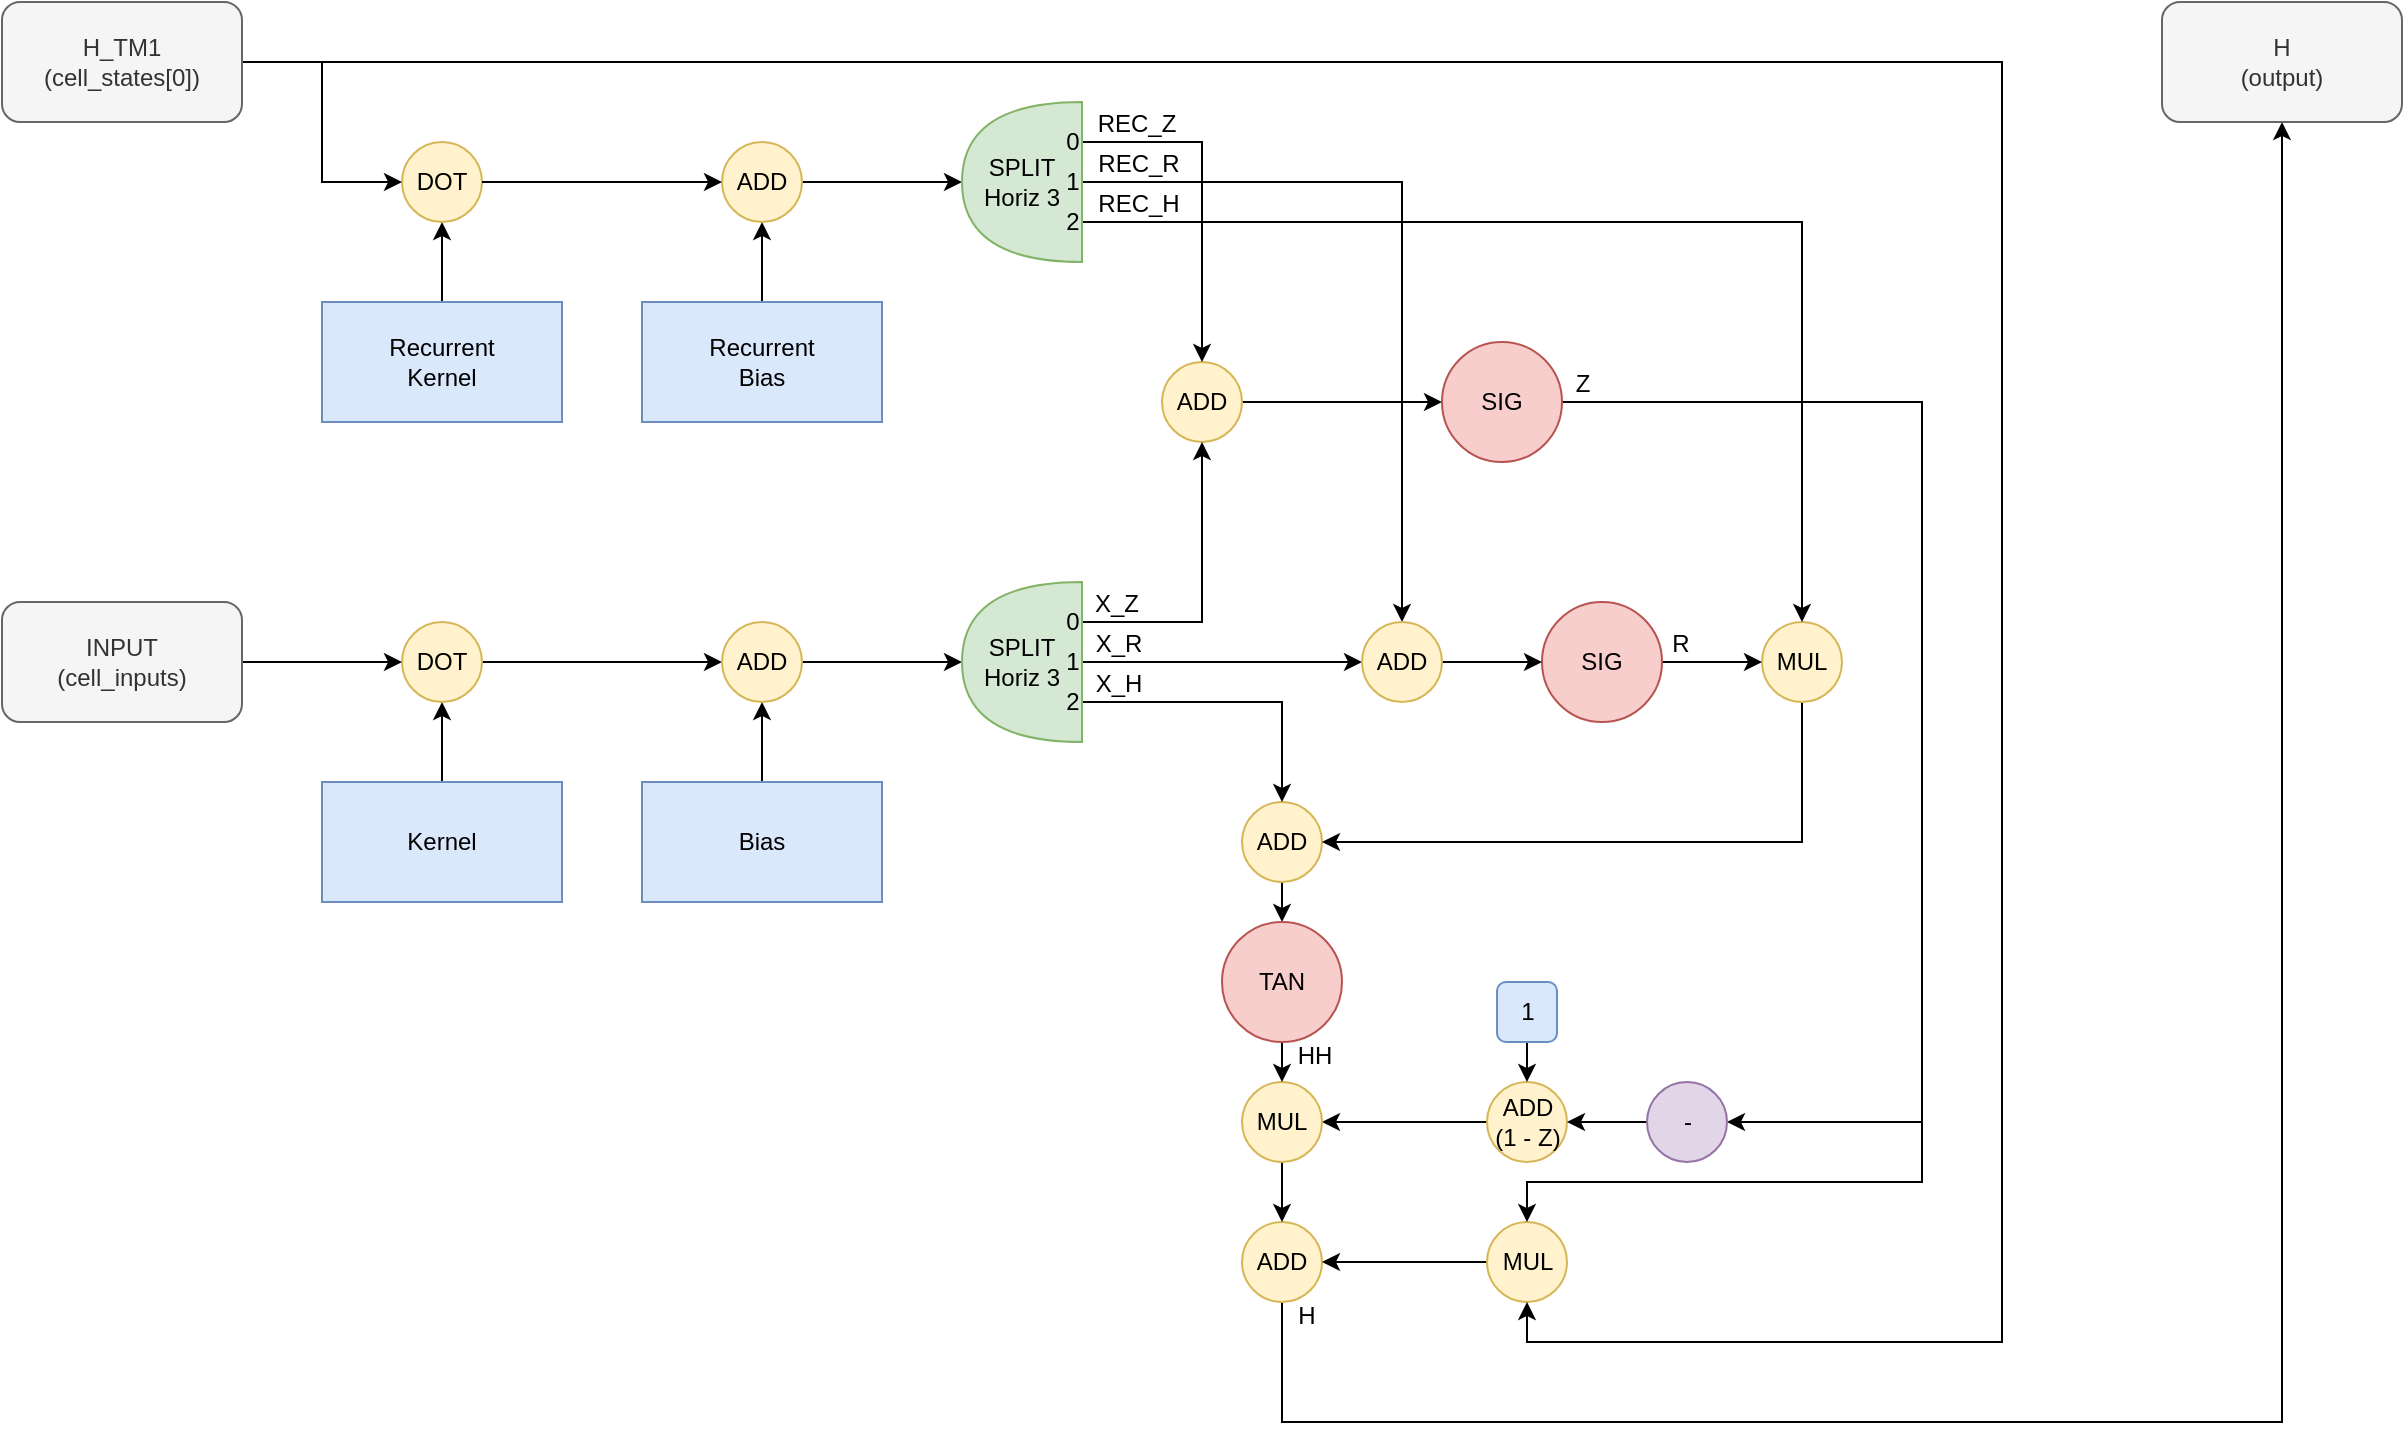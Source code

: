 <mxfile version="20.8.21" type="device"><diagram name="Page-1" id="1VWMIe4rgyEAhSwZu4Dp"><mxGraphModel dx="1434" dy="792" grid="1" gridSize="10" guides="1" tooltips="1" connect="1" arrows="1" fold="1" page="1" pageScale="1" pageWidth="850" pageHeight="1100" math="0" shadow="0"><root><mxCell id="0"/><mxCell id="1" parent="0"/><mxCell id="q3L-NCkKGhcxbYuwb6-e-39" style="edgeStyle=orthogonalEdgeStyle;rounded=0;orthogonalLoop=1;jettySize=auto;html=1;exitX=0.5;exitY=0;exitDx=0;exitDy=0;entryX=0.5;entryY=1;entryDx=0;entryDy=0;" edge="1" parent="1" source="q3L-NCkKGhcxbYuwb6-e-1" target="q3L-NCkKGhcxbYuwb6-e-6"><mxGeometry relative="1" as="geometry"/></mxCell><mxCell id="q3L-NCkKGhcxbYuwb6-e-1" value="&lt;div&gt;Kernel&lt;/div&gt;" style="rounded=0;whiteSpace=wrap;html=1;fillColor=#dae8fc;strokeColor=#6c8ebf;" vertex="1" parent="1"><mxGeometry x="280" y="400" width="120" height="60" as="geometry"/></mxCell><mxCell id="q3L-NCkKGhcxbYuwb6-e-31" style="edgeStyle=orthogonalEdgeStyle;rounded=0;orthogonalLoop=1;jettySize=auto;html=1;exitX=0.5;exitY=0;exitDx=0;exitDy=0;entryX=0.5;entryY=1;entryDx=0;entryDy=0;" edge="1" parent="1" source="q3L-NCkKGhcxbYuwb6-e-2" target="q3L-NCkKGhcxbYuwb6-e-5"><mxGeometry relative="1" as="geometry"/></mxCell><mxCell id="q3L-NCkKGhcxbYuwb6-e-2" value="Recurrent&lt;br&gt;Kernel" style="rounded=0;whiteSpace=wrap;html=1;fillColor=#dae8fc;strokeColor=#6c8ebf;" vertex="1" parent="1"><mxGeometry x="280" y="160" width="120" height="60" as="geometry"/></mxCell><mxCell id="q3L-NCkKGhcxbYuwb6-e-41" style="edgeStyle=orthogonalEdgeStyle;rounded=0;orthogonalLoop=1;jettySize=auto;html=1;exitX=0.5;exitY=0;exitDx=0;exitDy=0;entryX=0.5;entryY=1;entryDx=0;entryDy=0;" edge="1" parent="1" source="q3L-NCkKGhcxbYuwb6-e-3" target="q3L-NCkKGhcxbYuwb6-e-12"><mxGeometry relative="1" as="geometry"/></mxCell><mxCell id="q3L-NCkKGhcxbYuwb6-e-3" value="&lt;div&gt;Bias&lt;/div&gt;" style="rounded=0;whiteSpace=wrap;html=1;fillColor=#dae8fc;strokeColor=#6c8ebf;" vertex="1" parent="1"><mxGeometry x="440" y="400" width="120" height="60" as="geometry"/></mxCell><mxCell id="q3L-NCkKGhcxbYuwb6-e-32" style="edgeStyle=orthogonalEdgeStyle;rounded=0;orthogonalLoop=1;jettySize=auto;html=1;exitX=0.5;exitY=0;exitDx=0;exitDy=0;entryX=0.5;entryY=1;entryDx=0;entryDy=0;" edge="1" parent="1" source="q3L-NCkKGhcxbYuwb6-e-4" target="q3L-NCkKGhcxbYuwb6-e-13"><mxGeometry relative="1" as="geometry"/></mxCell><mxCell id="q3L-NCkKGhcxbYuwb6-e-4" value="Recurrent&lt;br&gt;Bias" style="rounded=0;whiteSpace=wrap;html=1;fillColor=#dae8fc;strokeColor=#6c8ebf;" vertex="1" parent="1"><mxGeometry x="440" y="160" width="120" height="60" as="geometry"/></mxCell><mxCell id="q3L-NCkKGhcxbYuwb6-e-5" value="DOT" style="ellipse;whiteSpace=wrap;html=1;aspect=fixed;fillColor=#fff2cc;strokeColor=#d6b656;" vertex="1" parent="1"><mxGeometry x="320" y="80" width="40" height="40" as="geometry"/></mxCell><mxCell id="q3L-NCkKGhcxbYuwb6-e-40" style="edgeStyle=orthogonalEdgeStyle;rounded=0;orthogonalLoop=1;jettySize=auto;html=1;exitX=1;exitY=0.5;exitDx=0;exitDy=0;entryX=0;entryY=0.5;entryDx=0;entryDy=0;" edge="1" parent="1" source="q3L-NCkKGhcxbYuwb6-e-6" target="q3L-NCkKGhcxbYuwb6-e-12"><mxGeometry relative="1" as="geometry"/></mxCell><mxCell id="q3L-NCkKGhcxbYuwb6-e-6" value="DOT" style="ellipse;whiteSpace=wrap;html=1;aspect=fixed;fillColor=#fff2cc;strokeColor=#d6b656;" vertex="1" parent="1"><mxGeometry x="320" y="320" width="40" height="40" as="geometry"/></mxCell><mxCell id="q3L-NCkKGhcxbYuwb6-e-104" style="edgeStyle=orthogonalEdgeStyle;rounded=0;orthogonalLoop=1;jettySize=auto;html=1;exitX=0.5;exitY=1;exitDx=0;exitDy=0;entryX=0.5;entryY=1;entryDx=0;entryDy=0;" edge="1" parent="1" source="q3L-NCkKGhcxbYuwb6-e-8" target="q3L-NCkKGhcxbYuwb6-e-25"><mxGeometry relative="1" as="geometry"><Array as="points"><mxPoint x="760" y="720"/><mxPoint x="1260" y="720"/></Array></mxGeometry></mxCell><mxCell id="q3L-NCkKGhcxbYuwb6-e-8" value="ADD" style="ellipse;whiteSpace=wrap;html=1;aspect=fixed;fillColor=#fff2cc;strokeColor=#d6b656;" vertex="1" parent="1"><mxGeometry x="740" y="620" width="40" height="40" as="geometry"/></mxCell><mxCell id="q3L-NCkKGhcxbYuwb6-e-100" style="edgeStyle=orthogonalEdgeStyle;rounded=0;orthogonalLoop=1;jettySize=auto;html=1;exitX=0;exitY=0.5;exitDx=0;exitDy=0;entryX=1;entryY=0.5;entryDx=0;entryDy=0;" edge="1" parent="1" source="q3L-NCkKGhcxbYuwb6-e-9" target="q3L-NCkKGhcxbYuwb6-e-15"><mxGeometry relative="1" as="geometry"/></mxCell><mxCell id="q3L-NCkKGhcxbYuwb6-e-9" value="ADD&lt;br&gt;(1 - Z)" style="ellipse;whiteSpace=wrap;html=1;aspect=fixed;fillColor=#fff2cc;strokeColor=#d6b656;" vertex="1" parent="1"><mxGeometry x="862.5" y="550" width="40" height="40" as="geometry"/></mxCell><mxCell id="q3L-NCkKGhcxbYuwb6-e-80" style="edgeStyle=orthogonalEdgeStyle;rounded=0;orthogonalLoop=1;jettySize=auto;html=1;exitX=0.5;exitY=1;exitDx=0;exitDy=0;entryX=0.5;entryY=0;entryDx=0;entryDy=0;" edge="1" parent="1" source="q3L-NCkKGhcxbYuwb6-e-10" target="q3L-NCkKGhcxbYuwb6-e-20"><mxGeometry relative="1" as="geometry"/></mxCell><mxCell id="q3L-NCkKGhcxbYuwb6-e-10" value="ADD" style="ellipse;whiteSpace=wrap;html=1;aspect=fixed;fillColor=#fff2cc;strokeColor=#d6b656;" vertex="1" parent="1"><mxGeometry x="740" y="410" width="40" height="40" as="geometry"/></mxCell><mxCell id="q3L-NCkKGhcxbYuwb6-e-70" style="edgeStyle=orthogonalEdgeStyle;rounded=0;orthogonalLoop=1;jettySize=auto;html=1;exitX=1;exitY=0.5;exitDx=0;exitDy=0;entryX=0;entryY=0.5;entryDx=0;entryDy=0;" edge="1" parent="1" source="q3L-NCkKGhcxbYuwb6-e-11" target="q3L-NCkKGhcxbYuwb6-e-19"><mxGeometry relative="1" as="geometry"/></mxCell><mxCell id="q3L-NCkKGhcxbYuwb6-e-11" value="ADD" style="ellipse;whiteSpace=wrap;html=1;aspect=fixed;fillColor=#fff2cc;strokeColor=#d6b656;" vertex="1" parent="1"><mxGeometry x="700" y="190" width="40" height="40" as="geometry"/></mxCell><mxCell id="q3L-NCkKGhcxbYuwb6-e-42" style="edgeStyle=orthogonalEdgeStyle;rounded=0;orthogonalLoop=1;jettySize=auto;html=1;exitX=1;exitY=0.5;exitDx=0;exitDy=0;entryX=1;entryY=0.5;entryDx=0;entryDy=0;entryPerimeter=0;" edge="1" parent="1" source="q3L-NCkKGhcxbYuwb6-e-12" target="q3L-NCkKGhcxbYuwb6-e-37"><mxGeometry relative="1" as="geometry"/></mxCell><mxCell id="q3L-NCkKGhcxbYuwb6-e-12" value="ADD" style="ellipse;whiteSpace=wrap;html=1;aspect=fixed;fillColor=#fff2cc;strokeColor=#d6b656;" vertex="1" parent="1"><mxGeometry x="480" y="320" width="40" height="40" as="geometry"/></mxCell><mxCell id="q3L-NCkKGhcxbYuwb6-e-120" style="edgeStyle=orthogonalEdgeStyle;rounded=0;orthogonalLoop=1;jettySize=auto;html=1;exitX=1;exitY=0.5;exitDx=0;exitDy=0;entryX=1;entryY=0.5;entryDx=0;entryDy=0;entryPerimeter=0;" edge="1" parent="1" source="q3L-NCkKGhcxbYuwb6-e-13" target="q3L-NCkKGhcxbYuwb6-e-27"><mxGeometry relative="1" as="geometry"/></mxCell><mxCell id="q3L-NCkKGhcxbYuwb6-e-13" value="ADD" style="ellipse;whiteSpace=wrap;html=1;aspect=fixed;fillColor=#fff2cc;strokeColor=#d6b656;" vertex="1" parent="1"><mxGeometry x="480" y="80" width="40" height="40" as="geometry"/></mxCell><mxCell id="q3L-NCkKGhcxbYuwb6-e-102" style="edgeStyle=orthogonalEdgeStyle;rounded=0;orthogonalLoop=1;jettySize=auto;html=1;exitX=0;exitY=0.5;exitDx=0;exitDy=0;entryX=1;entryY=0.5;entryDx=0;entryDy=0;" edge="1" parent="1" source="q3L-NCkKGhcxbYuwb6-e-14" target="q3L-NCkKGhcxbYuwb6-e-8"><mxGeometry relative="1" as="geometry"/></mxCell><mxCell id="q3L-NCkKGhcxbYuwb6-e-14" value="MUL" style="ellipse;whiteSpace=wrap;html=1;aspect=fixed;fillColor=#fff2cc;strokeColor=#d6b656;" vertex="1" parent="1"><mxGeometry x="862.5" y="620" width="40" height="40" as="geometry"/></mxCell><mxCell id="q3L-NCkKGhcxbYuwb6-e-101" style="edgeStyle=orthogonalEdgeStyle;rounded=0;orthogonalLoop=1;jettySize=auto;html=1;exitX=0.5;exitY=1;exitDx=0;exitDy=0;entryX=0.5;entryY=0;entryDx=0;entryDy=0;" edge="1" parent="1" source="q3L-NCkKGhcxbYuwb6-e-15" target="q3L-NCkKGhcxbYuwb6-e-8"><mxGeometry relative="1" as="geometry"/></mxCell><mxCell id="q3L-NCkKGhcxbYuwb6-e-15" value="MUL" style="ellipse;whiteSpace=wrap;html=1;aspect=fixed;fillColor=#fff2cc;strokeColor=#d6b656;" vertex="1" parent="1"><mxGeometry x="740" y="550" width="40" height="40" as="geometry"/></mxCell><mxCell id="q3L-NCkKGhcxbYuwb6-e-87" style="edgeStyle=orthogonalEdgeStyle;rounded=0;orthogonalLoop=1;jettySize=auto;html=1;exitX=0.5;exitY=1;exitDx=0;exitDy=0;entryX=1;entryY=0.5;entryDx=0;entryDy=0;" edge="1" parent="1" source="q3L-NCkKGhcxbYuwb6-e-16" target="q3L-NCkKGhcxbYuwb6-e-10"><mxGeometry relative="1" as="geometry"/></mxCell><mxCell id="q3L-NCkKGhcxbYuwb6-e-16" value="MUL" style="ellipse;whiteSpace=wrap;html=1;aspect=fixed;fillColor=#fff2cc;strokeColor=#d6b656;" vertex="1" parent="1"><mxGeometry x="1000" y="320" width="40" height="40" as="geometry"/></mxCell><mxCell id="q3L-NCkKGhcxbYuwb6-e-77" style="edgeStyle=orthogonalEdgeStyle;rounded=0;orthogonalLoop=1;jettySize=auto;html=1;exitX=1;exitY=0.5;exitDx=0;exitDy=0;entryX=0;entryY=0.5;entryDx=0;entryDy=0;" edge="1" parent="1" source="q3L-NCkKGhcxbYuwb6-e-17" target="q3L-NCkKGhcxbYuwb6-e-16"><mxGeometry relative="1" as="geometry"/></mxCell><mxCell id="q3L-NCkKGhcxbYuwb6-e-17" value="SIG" style="ellipse;whiteSpace=wrap;html=1;aspect=fixed;fillColor=#f8cecc;strokeColor=#b85450;" vertex="1" parent="1"><mxGeometry x="890" y="310" width="60" height="60" as="geometry"/></mxCell><mxCell id="q3L-NCkKGhcxbYuwb6-e-93" style="edgeStyle=orthogonalEdgeStyle;rounded=0;orthogonalLoop=1;jettySize=auto;html=1;exitX=1;exitY=0.5;exitDx=0;exitDy=0;entryX=0.5;entryY=0;entryDx=0;entryDy=0;" edge="1" parent="1" source="q3L-NCkKGhcxbYuwb6-e-19" target="q3L-NCkKGhcxbYuwb6-e-14"><mxGeometry relative="1" as="geometry"><mxPoint x="1200" y="580" as="targetPoint"/><Array as="points"><mxPoint x="1080" y="210"/><mxPoint x="1080" y="600"/><mxPoint x="883" y="600"/></Array></mxGeometry></mxCell><mxCell id="q3L-NCkKGhcxbYuwb6-e-111" style="edgeStyle=orthogonalEdgeStyle;rounded=0;orthogonalLoop=1;jettySize=auto;html=1;exitX=1;exitY=0.5;exitDx=0;exitDy=0;entryX=1;entryY=0.5;entryDx=0;entryDy=0;" edge="1" parent="1" source="q3L-NCkKGhcxbYuwb6-e-19" target="q3L-NCkKGhcxbYuwb6-e-112"><mxGeometry relative="1" as="geometry"><mxPoint x="1092.5" y="593.75" as="targetPoint"/><Array as="points"><mxPoint x="1080" y="210"/><mxPoint x="1080" y="570"/></Array></mxGeometry></mxCell><mxCell id="q3L-NCkKGhcxbYuwb6-e-19" value="SIG" style="ellipse;whiteSpace=wrap;html=1;aspect=fixed;fillColor=#f8cecc;strokeColor=#b85450;" vertex="1" parent="1"><mxGeometry x="840" y="180" width="60" height="60" as="geometry"/></mxCell><mxCell id="q3L-NCkKGhcxbYuwb6-e-99" style="edgeStyle=orthogonalEdgeStyle;rounded=0;orthogonalLoop=1;jettySize=auto;html=1;exitX=0.5;exitY=1;exitDx=0;exitDy=0;entryX=0.5;entryY=0;entryDx=0;entryDy=0;" edge="1" parent="1" source="q3L-NCkKGhcxbYuwb6-e-20" target="q3L-NCkKGhcxbYuwb6-e-15"><mxGeometry relative="1" as="geometry"/></mxCell><mxCell id="q3L-NCkKGhcxbYuwb6-e-20" value="TAN" style="ellipse;whiteSpace=wrap;html=1;aspect=fixed;fillColor=#f8cecc;strokeColor=#b85450;" vertex="1" parent="1"><mxGeometry x="730" y="470" width="60" height="60" as="geometry"/></mxCell><mxCell id="q3L-NCkKGhcxbYuwb6-e-96" style="edgeStyle=orthogonalEdgeStyle;rounded=0;orthogonalLoop=1;jettySize=auto;html=1;exitX=0;exitY=0.5;exitDx=0;exitDy=0;entryX=1;entryY=0.5;entryDx=0;entryDy=0;" edge="1" parent="1" source="q3L-NCkKGhcxbYuwb6-e-112" target="q3L-NCkKGhcxbYuwb6-e-9"><mxGeometry relative="1" as="geometry"><mxPoint x="942.5" y="593.75" as="sourcePoint"/></mxGeometry></mxCell><mxCell id="q3L-NCkKGhcxbYuwb6-e-95" style="edgeStyle=orthogonalEdgeStyle;rounded=0;orthogonalLoop=1;jettySize=auto;html=1;exitX=0.5;exitY=1;exitDx=0;exitDy=0;entryX=0.5;entryY=0;entryDx=0;entryDy=0;" edge="1" parent="1" source="q3L-NCkKGhcxbYuwb6-e-22" target="q3L-NCkKGhcxbYuwb6-e-9"><mxGeometry relative="1" as="geometry"/></mxCell><mxCell id="q3L-NCkKGhcxbYuwb6-e-22" value="1" style="rounded=1;whiteSpace=wrap;html=1;fillColor=#dae8fc;strokeColor=#6c8ebf;" vertex="1" parent="1"><mxGeometry x="867.5" y="500" width="30" height="30" as="geometry"/></mxCell><mxCell id="q3L-NCkKGhcxbYuwb6-e-88" style="edgeStyle=orthogonalEdgeStyle;rounded=0;orthogonalLoop=1;jettySize=auto;html=1;exitX=1;exitY=0.5;exitDx=0;exitDy=0;entryX=0;entryY=0.5;entryDx=0;entryDy=0;" edge="1" parent="1" source="q3L-NCkKGhcxbYuwb6-e-23" target="q3L-NCkKGhcxbYuwb6-e-5"><mxGeometry relative="1" as="geometry"/></mxCell><mxCell id="q3L-NCkKGhcxbYuwb6-e-103" style="edgeStyle=orthogonalEdgeStyle;rounded=0;orthogonalLoop=1;jettySize=auto;html=1;exitX=1;exitY=0.5;exitDx=0;exitDy=0;entryX=0.5;entryY=1;entryDx=0;entryDy=0;" edge="1" parent="1" source="q3L-NCkKGhcxbYuwb6-e-23" target="q3L-NCkKGhcxbYuwb6-e-14"><mxGeometry relative="1" as="geometry"><Array as="points"><mxPoint x="1120" y="40"/><mxPoint x="1120" y="680"/><mxPoint x="883" y="680"/></Array></mxGeometry></mxCell><mxCell id="q3L-NCkKGhcxbYuwb6-e-23" value="H_TM1&lt;br&gt;(cell_states[0])" style="rounded=1;whiteSpace=wrap;html=1;fillColor=#f5f5f5;strokeColor=#666666;fontColor=#333333;" vertex="1" parent="1"><mxGeometry x="120" y="10" width="120" height="60" as="geometry"/></mxCell><mxCell id="q3L-NCkKGhcxbYuwb6-e-38" style="edgeStyle=orthogonalEdgeStyle;rounded=0;orthogonalLoop=1;jettySize=auto;html=1;exitX=1;exitY=0.5;exitDx=0;exitDy=0;entryX=0;entryY=0.5;entryDx=0;entryDy=0;" edge="1" parent="1" source="q3L-NCkKGhcxbYuwb6-e-24" target="q3L-NCkKGhcxbYuwb6-e-6"><mxGeometry relative="1" as="geometry"/></mxCell><mxCell id="q3L-NCkKGhcxbYuwb6-e-24" value="INPUT&lt;br&gt;(cell_inputs)" style="rounded=1;whiteSpace=wrap;html=1;fillColor=#f5f5f5;strokeColor=#666666;fontColor=#333333;" vertex="1" parent="1"><mxGeometry x="120" y="310" width="120" height="60" as="geometry"/></mxCell><mxCell id="q3L-NCkKGhcxbYuwb6-e-25" value="H&lt;br&gt;(output)" style="rounded=1;whiteSpace=wrap;html=1;fillColor=#f5f5f5;strokeColor=#666666;fontColor=#333333;" vertex="1" parent="1"><mxGeometry x="1200" y="10" width="120" height="60" as="geometry"/></mxCell><mxCell id="q3L-NCkKGhcxbYuwb6-e-83" style="edgeStyle=orthogonalEdgeStyle;rounded=0;orthogonalLoop=1;jettySize=auto;html=1;exitX=0;exitY=0.75;exitDx=0;exitDy=0;exitPerimeter=0;entryX=0.5;entryY=0;entryDx=0;entryDy=0;" edge="1" parent="1" source="q3L-NCkKGhcxbYuwb6-e-27" target="q3L-NCkKGhcxbYuwb6-e-11"><mxGeometry relative="1" as="geometry"/></mxCell><mxCell id="q3L-NCkKGhcxbYuwb6-e-84" style="edgeStyle=orthogonalEdgeStyle;rounded=0;orthogonalLoop=1;jettySize=auto;html=1;exitX=0;exitY=0.25;exitDx=0;exitDy=0;exitPerimeter=0;entryX=0.5;entryY=0;entryDx=0;entryDy=0;" edge="1" parent="1" source="q3L-NCkKGhcxbYuwb6-e-27" target="q3L-NCkKGhcxbYuwb6-e-16"><mxGeometry relative="1" as="geometry"/></mxCell><mxCell id="q3L-NCkKGhcxbYuwb6-e-89" style="edgeStyle=orthogonalEdgeStyle;rounded=0;orthogonalLoop=1;jettySize=auto;html=1;exitX=0;exitY=0.5;exitDx=0;exitDy=0;exitPerimeter=0;entryX=0.5;entryY=0;entryDx=0;entryDy=0;" edge="1" parent="1" source="q3L-NCkKGhcxbYuwb6-e-27" target="q3L-NCkKGhcxbYuwb6-e-64"><mxGeometry relative="1" as="geometry"/></mxCell><mxCell id="q3L-NCkKGhcxbYuwb6-e-27" value="SPLIT&lt;br&gt;Horiz 3" style="shape=or;whiteSpace=wrap;html=1;portConstraintRotation=0;direction=west;fillColor=#d5e8d4;strokeColor=#82b366;" vertex="1" parent="1"><mxGeometry x="600" y="60" width="60" height="80" as="geometry"/></mxCell><mxCell id="q3L-NCkKGhcxbYuwb6-e-30" value="" style="endArrow=classic;html=1;rounded=0;exitX=1;exitY=0.5;exitDx=0;exitDy=0;entryX=0;entryY=0.5;entryDx=0;entryDy=0;" edge="1" parent="1" source="q3L-NCkKGhcxbYuwb6-e-5" target="q3L-NCkKGhcxbYuwb6-e-13"><mxGeometry width="50" height="50" relative="1" as="geometry"><mxPoint x="610" y="190" as="sourcePoint"/><mxPoint x="440" y="150" as="targetPoint"/></mxGeometry></mxCell><mxCell id="q3L-NCkKGhcxbYuwb6-e-65" style="edgeStyle=orthogonalEdgeStyle;rounded=0;orthogonalLoop=1;jettySize=auto;html=1;exitX=0;exitY=0.5;exitDx=0;exitDy=0;exitPerimeter=0;entryX=0;entryY=0.5;entryDx=0;entryDy=0;" edge="1" parent="1" source="q3L-NCkKGhcxbYuwb6-e-37" target="q3L-NCkKGhcxbYuwb6-e-64"><mxGeometry relative="1" as="geometry"/></mxCell><mxCell id="q3L-NCkKGhcxbYuwb6-e-85" style="edgeStyle=orthogonalEdgeStyle;rounded=0;orthogonalLoop=1;jettySize=auto;html=1;exitX=0;exitY=0.25;exitDx=0;exitDy=0;exitPerimeter=0;entryX=0.5;entryY=0;entryDx=0;entryDy=0;" edge="1" parent="1" source="q3L-NCkKGhcxbYuwb6-e-37" target="q3L-NCkKGhcxbYuwb6-e-10"><mxGeometry relative="1" as="geometry"/></mxCell><mxCell id="q3L-NCkKGhcxbYuwb6-e-86" style="edgeStyle=orthogonalEdgeStyle;rounded=0;orthogonalLoop=1;jettySize=auto;html=1;exitX=0;exitY=0.75;exitDx=0;exitDy=0;exitPerimeter=0;entryX=0.5;entryY=1;entryDx=0;entryDy=0;" edge="1" parent="1" source="q3L-NCkKGhcxbYuwb6-e-37" target="q3L-NCkKGhcxbYuwb6-e-11"><mxGeometry relative="1" as="geometry"/></mxCell><mxCell id="q3L-NCkKGhcxbYuwb6-e-37" value="SPLIT&lt;br&gt;Horiz 3" style="shape=or;whiteSpace=wrap;html=1;portConstraintRotation=0;direction=west;fillColor=#d5e8d4;strokeColor=#82b366;" vertex="1" parent="1"><mxGeometry x="600" y="300" width="60" height="80" as="geometry"/></mxCell><mxCell id="q3L-NCkKGhcxbYuwb6-e-52" value="X_H" style="text;html=1;align=center;verticalAlign=middle;resizable=0;points=[];autosize=1;strokeColor=none;fillColor=none;" vertex="1" parent="1"><mxGeometry x="653" y="336" width="50" height="30" as="geometry"/></mxCell><mxCell id="q3L-NCkKGhcxbYuwb6-e-53" value="2" style="text;html=1;align=center;verticalAlign=middle;resizable=0;points=[];autosize=1;strokeColor=none;fillColor=none;" vertex="1" parent="1"><mxGeometry x="640" y="345" width="30" height="30" as="geometry"/></mxCell><mxCell id="q3L-NCkKGhcxbYuwb6-e-56" value="0" style="text;html=1;align=center;verticalAlign=middle;resizable=0;points=[];autosize=1;strokeColor=none;fillColor=none;" vertex="1" parent="1"><mxGeometry x="640" y="305" width="30" height="30" as="geometry"/></mxCell><mxCell id="q3L-NCkKGhcxbYuwb6-e-57" value="2" style="text;html=1;align=center;verticalAlign=middle;resizable=0;points=[];autosize=1;strokeColor=none;fillColor=none;" vertex="1" parent="1"><mxGeometry x="640" y="105" width="30" height="30" as="geometry"/></mxCell><mxCell id="q3L-NCkKGhcxbYuwb6-e-58" value="1" style="text;html=1;align=center;verticalAlign=middle;resizable=0;points=[];autosize=1;strokeColor=none;fillColor=none;" vertex="1" parent="1"><mxGeometry x="640" y="85" width="30" height="30" as="geometry"/></mxCell><mxCell id="q3L-NCkKGhcxbYuwb6-e-59" value="0" style="text;html=1;align=center;verticalAlign=middle;resizable=0;points=[];autosize=1;strokeColor=none;fillColor=none;" vertex="1" parent="1"><mxGeometry x="640" y="65" width="30" height="30" as="geometry"/></mxCell><mxCell id="q3L-NCkKGhcxbYuwb6-e-71" style="edgeStyle=orthogonalEdgeStyle;rounded=0;orthogonalLoop=1;jettySize=auto;html=1;exitX=1;exitY=0.5;exitDx=0;exitDy=0;entryX=0;entryY=0.5;entryDx=0;entryDy=0;" edge="1" parent="1" source="q3L-NCkKGhcxbYuwb6-e-64" target="q3L-NCkKGhcxbYuwb6-e-17"><mxGeometry relative="1" as="geometry"/></mxCell><mxCell id="q3L-NCkKGhcxbYuwb6-e-64" value="ADD" style="ellipse;whiteSpace=wrap;html=1;aspect=fixed;fillColor=#fff2cc;strokeColor=#d6b656;" vertex="1" parent="1"><mxGeometry x="800" y="320" width="40" height="40" as="geometry"/></mxCell><mxCell id="q3L-NCkKGhcxbYuwb6-e-69" value="REC_H" style="text;html=1;align=center;verticalAlign=middle;resizable=0;points=[];autosize=1;strokeColor=none;fillColor=none;" vertex="1" parent="1"><mxGeometry x="653" y="96" width="70" height="30" as="geometry"/></mxCell><mxCell id="q3L-NCkKGhcxbYuwb6-e-91" value="REC_R" style="text;html=1;align=center;verticalAlign=middle;resizable=0;points=[];autosize=1;strokeColor=none;fillColor=none;" vertex="1" parent="1"><mxGeometry x="653" y="76" width="70" height="30" as="geometry"/></mxCell><mxCell id="q3L-NCkKGhcxbYuwb6-e-92" value="REC_Z" style="text;html=1;align=center;verticalAlign=middle;resizable=0;points=[];autosize=1;strokeColor=none;fillColor=none;" vertex="1" parent="1"><mxGeometry x="657" y="56" width="60" height="30" as="geometry"/></mxCell><mxCell id="q3L-NCkKGhcxbYuwb6-e-105" value="X_R" style="text;html=1;align=center;verticalAlign=middle;resizable=0;points=[];autosize=1;strokeColor=none;fillColor=none;" vertex="1" parent="1"><mxGeometry x="653" y="316" width="50" height="30" as="geometry"/></mxCell><mxCell id="q3L-NCkKGhcxbYuwb6-e-106" value="X_Z" style="text;html=1;align=center;verticalAlign=middle;resizable=0;points=[];autosize=1;strokeColor=none;fillColor=none;" vertex="1" parent="1"><mxGeometry x="657" y="296" width="40" height="30" as="geometry"/></mxCell><mxCell id="q3L-NCkKGhcxbYuwb6-e-107" value="1" style="text;html=1;align=center;verticalAlign=middle;resizable=0;points=[];autosize=1;strokeColor=none;fillColor=none;" vertex="1" parent="1"><mxGeometry x="640" y="325" width="30" height="30" as="geometry"/></mxCell><mxCell id="q3L-NCkKGhcxbYuwb6-e-112" value="-" style="ellipse;whiteSpace=wrap;html=1;aspect=fixed;fillColor=#e1d5e7;strokeColor=#9673a6;" vertex="1" parent="1"><mxGeometry x="942.5" y="550" width="40" height="40" as="geometry"/></mxCell><mxCell id="q3L-NCkKGhcxbYuwb6-e-121" value="Z" style="text;html=1;align=center;verticalAlign=middle;resizable=0;points=[];autosize=1;strokeColor=none;fillColor=none;" vertex="1" parent="1"><mxGeometry x="895" y="186" width="30" height="30" as="geometry"/></mxCell><mxCell id="q3L-NCkKGhcxbYuwb6-e-122" value="R" style="text;html=1;align=center;verticalAlign=middle;resizable=0;points=[];autosize=1;strokeColor=none;fillColor=none;" vertex="1" parent="1"><mxGeometry x="944" y="316" width="30" height="30" as="geometry"/></mxCell><mxCell id="q3L-NCkKGhcxbYuwb6-e-123" value="HH" style="text;html=1;align=center;verticalAlign=middle;resizable=0;points=[];autosize=1;strokeColor=none;fillColor=none;" vertex="1" parent="1"><mxGeometry x="756" y="522" width="40" height="30" as="geometry"/></mxCell><mxCell id="q3L-NCkKGhcxbYuwb6-e-124" value="H" style="text;html=1;align=center;verticalAlign=middle;resizable=0;points=[];autosize=1;strokeColor=none;fillColor=none;" vertex="1" parent="1"><mxGeometry x="757" y="652" width="30" height="30" as="geometry"/></mxCell></root></mxGraphModel></diagram></mxfile>
